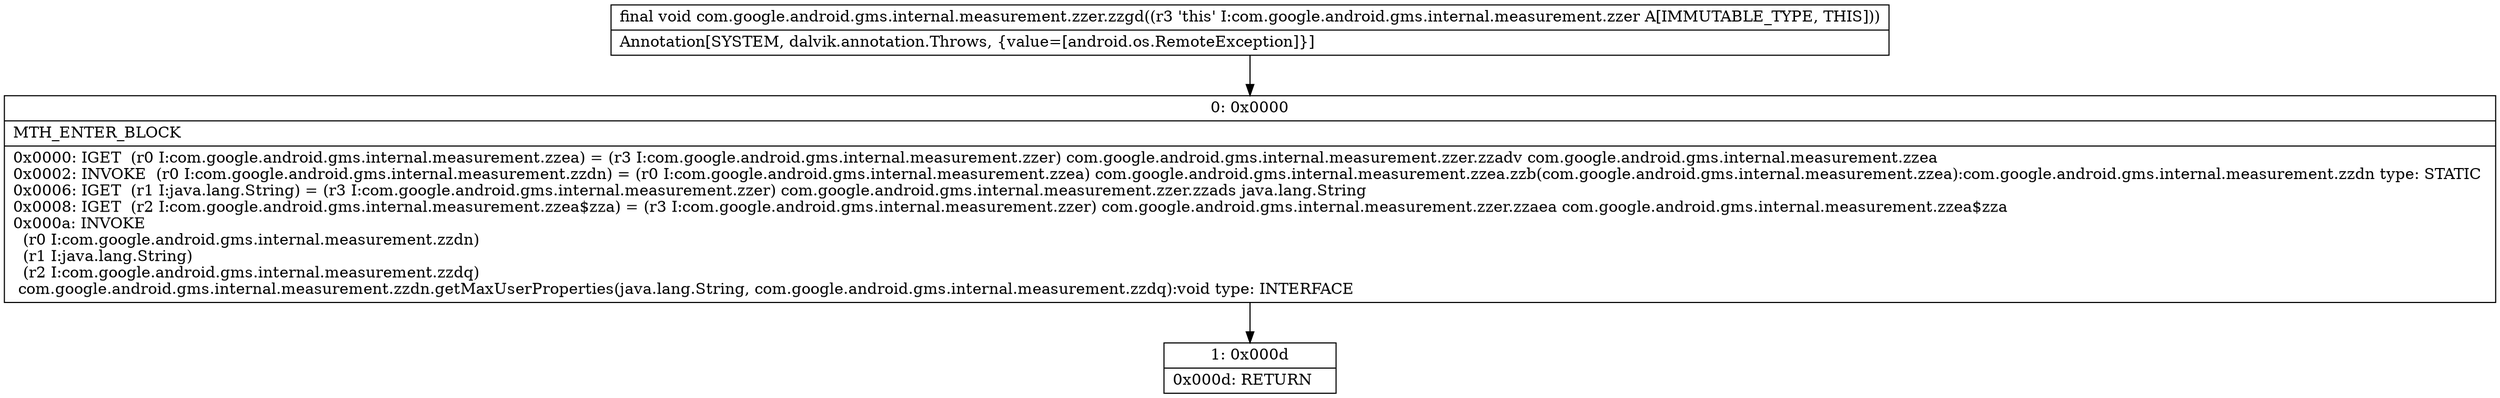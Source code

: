 digraph "CFG forcom.google.android.gms.internal.measurement.zzer.zzgd()V" {
Node_0 [shape=record,label="{0\:\ 0x0000|MTH_ENTER_BLOCK\l|0x0000: IGET  (r0 I:com.google.android.gms.internal.measurement.zzea) = (r3 I:com.google.android.gms.internal.measurement.zzer) com.google.android.gms.internal.measurement.zzer.zzadv com.google.android.gms.internal.measurement.zzea \l0x0002: INVOKE  (r0 I:com.google.android.gms.internal.measurement.zzdn) = (r0 I:com.google.android.gms.internal.measurement.zzea) com.google.android.gms.internal.measurement.zzea.zzb(com.google.android.gms.internal.measurement.zzea):com.google.android.gms.internal.measurement.zzdn type: STATIC \l0x0006: IGET  (r1 I:java.lang.String) = (r3 I:com.google.android.gms.internal.measurement.zzer) com.google.android.gms.internal.measurement.zzer.zzads java.lang.String \l0x0008: IGET  (r2 I:com.google.android.gms.internal.measurement.zzea$zza) = (r3 I:com.google.android.gms.internal.measurement.zzer) com.google.android.gms.internal.measurement.zzer.zzaea com.google.android.gms.internal.measurement.zzea$zza \l0x000a: INVOKE  \l  (r0 I:com.google.android.gms.internal.measurement.zzdn)\l  (r1 I:java.lang.String)\l  (r2 I:com.google.android.gms.internal.measurement.zzdq)\l com.google.android.gms.internal.measurement.zzdn.getMaxUserProperties(java.lang.String, com.google.android.gms.internal.measurement.zzdq):void type: INTERFACE \l}"];
Node_1 [shape=record,label="{1\:\ 0x000d|0x000d: RETURN   \l}"];
MethodNode[shape=record,label="{final void com.google.android.gms.internal.measurement.zzer.zzgd((r3 'this' I:com.google.android.gms.internal.measurement.zzer A[IMMUTABLE_TYPE, THIS]))  | Annotation[SYSTEM, dalvik.annotation.Throws, \{value=[android.os.RemoteException]\}]\l}"];
MethodNode -> Node_0;
Node_0 -> Node_1;
}

